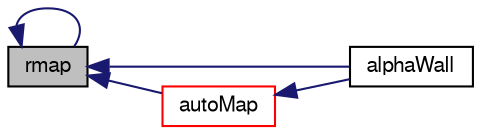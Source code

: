 digraph "rmap"
{
  bgcolor="transparent";
  edge [fontname="FreeSans",fontsize="10",labelfontname="FreeSans",labelfontsize="10"];
  node [fontname="FreeSans",fontsize="10",shape=record];
  rankdir="LR";
  Node61 [label="rmap",height=0.2,width=0.4,color="black", fillcolor="grey75", style="filled", fontcolor="black"];
  Node61 -> Node62 [dir="back",color="midnightblue",fontsize="10",style="solid",fontname="FreeSans"];
  Node62 [label="alphaWall",height=0.2,width=0.4,color="black",URL="$a30810.html#a0c4ea23c97928bfd98f091903ca2813d",tooltip="Return reference to alphaWall to allow adjustment. "];
  Node61 -> Node63 [dir="back",color="midnightblue",fontsize="10",style="solid",fontname="FreeSans"];
  Node63 [label="autoMap",height=0.2,width=0.4,color="red",URL="$a30810.html#a0ab0c43ce90d756c88dd81e3d0a9eef5",tooltip="Map (and resize as needed) from self given a mapping object. "];
  Node63 -> Node62 [dir="back",color="midnightblue",fontsize="10",style="solid",fontname="FreeSans"];
  Node61 -> Node61 [dir="back",color="midnightblue",fontsize="10",style="solid",fontname="FreeSans"];
}
